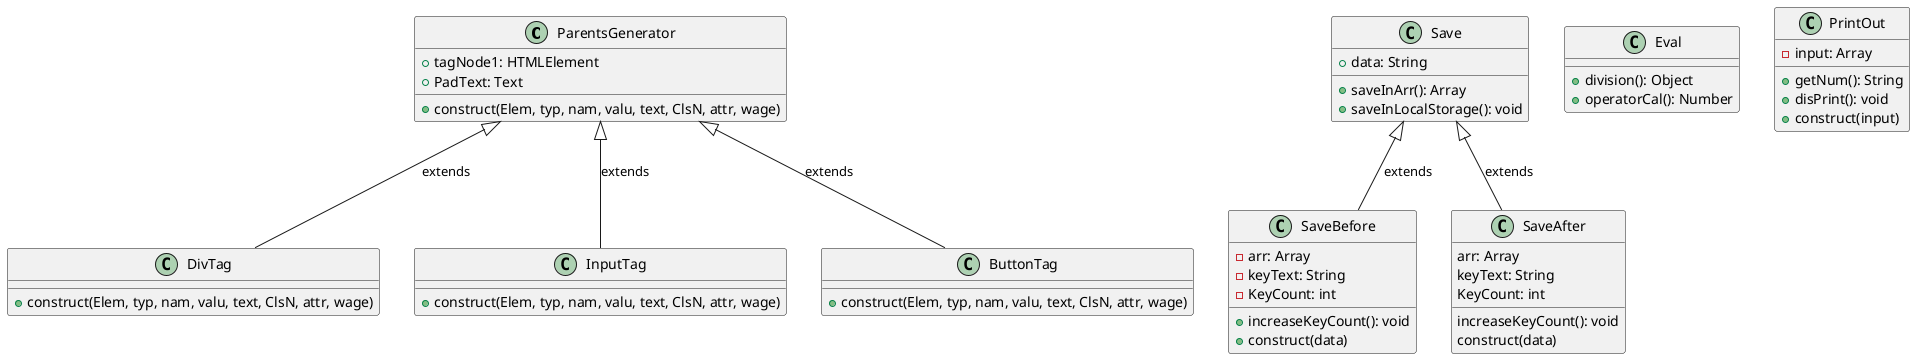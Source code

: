 @startuml team3
class ParentsGenerator {
    +tagNode1: HTMLElement
    +PadText: Text
    +construct(Elem, typ, nam, valu, text, ClsN, attr, wage)
}
class DivTag {
    +construct(Elem, typ, nam, valu, text, ClsN, attr, wage)
}
ParentsGenerator <|-- DivTag : extends
class InputTag {
    +construct(Elem, typ, nam, valu, text, ClsN, attr, wage)
}
ParentsGenerator <|-- InputTag : extends
class ButtonTag {
    +construct(Elem, typ, nam, valu, text, ClsN, attr, wage)
}
ParentsGenerator <|-- ButtonTag : extends
class Save {
    +data: String
    +saveInArr(): Array
    +saveInLocalStorage(): void
}
class SaveBefore {
    -arr: Array
    -keyText: String
    -KeyCount: int
    +increaseKeyCount(): void
    +construct(data)
}
Save <|-- SaveBefore : extends
class SaveAfter {
    arr: Array
    keyText: String
    KeyCount: int
    increaseKeyCount(): void
    construct(data)
}
Save <|-- SaveAfter : extends
class Eval {
    +division(): Object
    +operatorCal(): Number
}
class PrintOut {
    -input: Array
    +getNum(): String
    +disPrint(): void
    +construct(input)
}
@enduml
